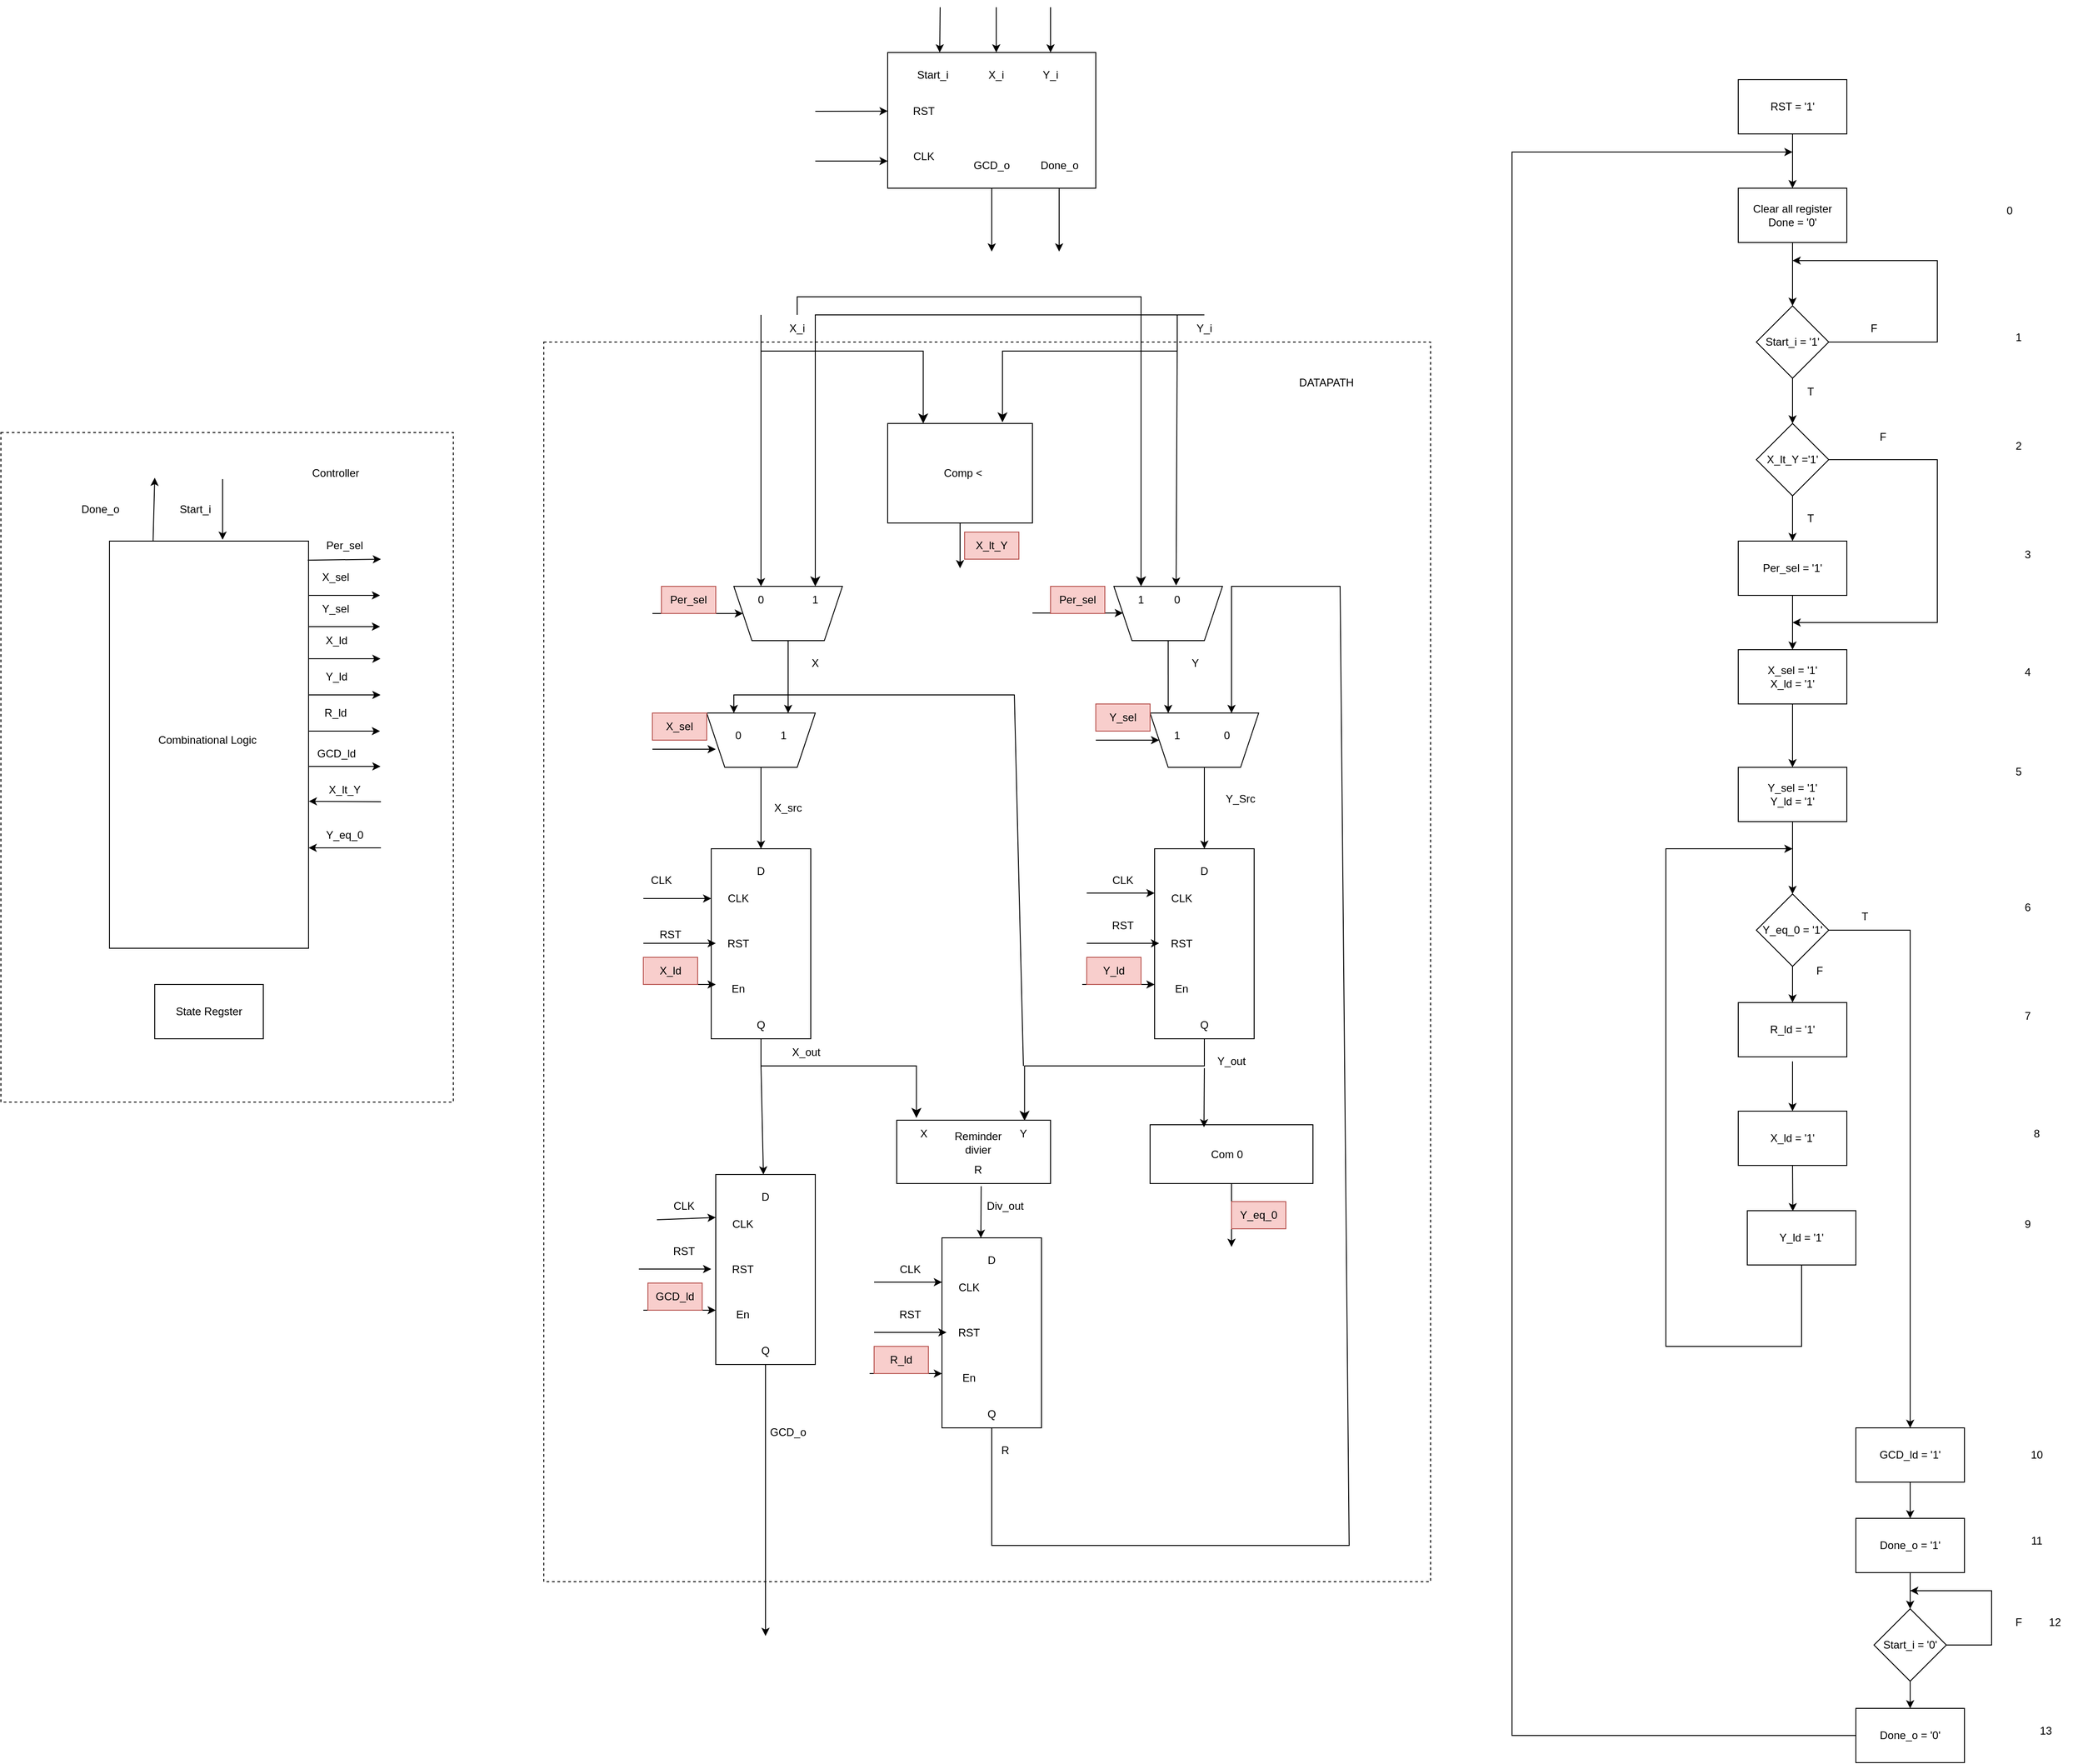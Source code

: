 <mxfile version="24.6.4" type="device">
  <diagram name="Page-1" id="9ptvOtILnGRsKAz1mw87">
    <mxGraphModel dx="2641" dy="911" grid="1" gridSize="10" guides="1" tooltips="1" connect="1" arrows="1" fold="1" page="1" pageScale="1" pageWidth="850" pageHeight="1100" math="0" shadow="0">
      <root>
        <mxCell id="0" />
        <mxCell id="1" parent="0" />
        <mxCell id="hZd-YJ0nv2Q1k8pyYEeG-302" value="" style="rounded=0;whiteSpace=wrap;html=1;dashed=1;" parent="1" vertex="1">
          <mxGeometry x="-670" y="590" width="500" height="740" as="geometry" />
        </mxCell>
        <mxCell id="hZd-YJ0nv2Q1k8pyYEeG-263" value="" style="rounded=0;whiteSpace=wrap;html=1;dashed=1;" parent="1" vertex="1">
          <mxGeometry x="-70" y="490" width="980" height="1370" as="geometry" />
        </mxCell>
        <mxCell id="hZd-YJ0nv2Q1k8pyYEeG-1" value="" style="rounded=0;whiteSpace=wrap;html=1;" parent="1" vertex="1">
          <mxGeometry x="310" y="170" width="230" height="150" as="geometry" />
        </mxCell>
        <mxCell id="hZd-YJ0nv2Q1k8pyYEeG-2" value="" style="endArrow=classic;html=1;rounded=0;entryX=0.25;entryY=0;entryDx=0;entryDy=0;" parent="1" target="hZd-YJ0nv2Q1k8pyYEeG-1" edge="1">
          <mxGeometry width="50" height="50" relative="1" as="geometry">
            <mxPoint x="368" y="120" as="sourcePoint" />
            <mxPoint x="390" y="90" as="targetPoint" />
          </mxGeometry>
        </mxCell>
        <mxCell id="hZd-YJ0nv2Q1k8pyYEeG-3" value="" style="endArrow=classic;html=1;rounded=0;entryX=0.25;entryY=0;entryDx=0;entryDy=0;" parent="1" edge="1">
          <mxGeometry width="50" height="50" relative="1" as="geometry">
            <mxPoint x="430" y="120" as="sourcePoint" />
            <mxPoint x="430" y="170" as="targetPoint" />
          </mxGeometry>
        </mxCell>
        <mxCell id="hZd-YJ0nv2Q1k8pyYEeG-4" value="" style="endArrow=classic;html=1;rounded=0;entryX=0.25;entryY=0;entryDx=0;entryDy=0;" parent="1" edge="1">
          <mxGeometry width="50" height="50" relative="1" as="geometry">
            <mxPoint x="490" y="120" as="sourcePoint" />
            <mxPoint x="490" y="170" as="targetPoint" />
          </mxGeometry>
        </mxCell>
        <mxCell id="hZd-YJ0nv2Q1k8pyYEeG-5" value="Start_i" style="text;html=1;align=center;verticalAlign=middle;whiteSpace=wrap;rounded=0;" parent="1" vertex="1">
          <mxGeometry x="330" y="180" width="60" height="30" as="geometry" />
        </mxCell>
        <mxCell id="hZd-YJ0nv2Q1k8pyYEeG-6" value="X_i" style="text;html=1;align=center;verticalAlign=middle;whiteSpace=wrap;rounded=0;" parent="1" vertex="1">
          <mxGeometry x="400" y="180" width="60" height="30" as="geometry" />
        </mxCell>
        <mxCell id="hZd-YJ0nv2Q1k8pyYEeG-7" value="Y_i" style="text;html=1;align=center;verticalAlign=middle;whiteSpace=wrap;rounded=0;" parent="1" vertex="1">
          <mxGeometry x="460" y="180" width="60" height="30" as="geometry" />
        </mxCell>
        <mxCell id="hZd-YJ0nv2Q1k8pyYEeG-8" value="" style="endArrow=classic;html=1;rounded=0;entryX=0;entryY=0.432;entryDx=0;entryDy=0;entryPerimeter=0;" parent="1" target="hZd-YJ0nv2Q1k8pyYEeG-1" edge="1">
          <mxGeometry width="50" height="50" relative="1" as="geometry">
            <mxPoint x="230" y="235" as="sourcePoint" />
            <mxPoint x="280" y="200" as="targetPoint" />
          </mxGeometry>
        </mxCell>
        <mxCell id="hZd-YJ0nv2Q1k8pyYEeG-9" value="RST" style="text;html=1;align=center;verticalAlign=middle;whiteSpace=wrap;rounded=0;" parent="1" vertex="1">
          <mxGeometry x="320" y="220" width="60" height="30" as="geometry" />
        </mxCell>
        <mxCell id="hZd-YJ0nv2Q1k8pyYEeG-10" value="" style="endArrow=classic;html=1;rounded=0;entryX=0;entryY=0.432;entryDx=0;entryDy=0;entryPerimeter=0;" parent="1" edge="1">
          <mxGeometry width="50" height="50" relative="1" as="geometry">
            <mxPoint x="230" y="290" as="sourcePoint" />
            <mxPoint x="310" y="290" as="targetPoint" />
          </mxGeometry>
        </mxCell>
        <mxCell id="hZd-YJ0nv2Q1k8pyYEeG-13" value="CLK" style="text;html=1;align=center;verticalAlign=middle;whiteSpace=wrap;rounded=0;" parent="1" vertex="1">
          <mxGeometry x="320" y="270" width="60" height="30" as="geometry" />
        </mxCell>
        <mxCell id="hZd-YJ0nv2Q1k8pyYEeG-15" value="" style="endArrow=classic;html=1;rounded=0;exitX=0.5;exitY=1;exitDx=0;exitDy=0;" parent="1" source="hZd-YJ0nv2Q1k8pyYEeG-1" edge="1">
          <mxGeometry width="50" height="50" relative="1" as="geometry">
            <mxPoint x="405" y="360" as="sourcePoint" />
            <mxPoint x="425" y="390" as="targetPoint" />
          </mxGeometry>
        </mxCell>
        <mxCell id="hZd-YJ0nv2Q1k8pyYEeG-16" value="GCD_o" style="text;html=1;align=center;verticalAlign=middle;whiteSpace=wrap;rounded=0;" parent="1" vertex="1">
          <mxGeometry x="395" y="280" width="60" height="30" as="geometry" />
        </mxCell>
        <mxCell id="hZd-YJ0nv2Q1k8pyYEeG-17" value="Done_o" style="text;html=1;align=center;verticalAlign=middle;whiteSpace=wrap;rounded=0;" parent="1" vertex="1">
          <mxGeometry x="470" y="280" width="60" height="30" as="geometry" />
        </mxCell>
        <mxCell id="hZd-YJ0nv2Q1k8pyYEeG-18" value="" style="endArrow=classic;html=1;rounded=0;exitX=0.5;exitY=1;exitDx=0;exitDy=0;" parent="1" edge="1">
          <mxGeometry width="50" height="50" relative="1" as="geometry">
            <mxPoint x="499.5" y="320" as="sourcePoint" />
            <mxPoint x="499.5" y="390" as="targetPoint" />
          </mxGeometry>
        </mxCell>
        <mxCell id="hZd-YJ0nv2Q1k8pyYEeG-20" value="DATAPATH" style="text;html=1;align=center;verticalAlign=middle;whiteSpace=wrap;rounded=0;" parent="1" vertex="1">
          <mxGeometry x="765" y="520" width="60" height="30" as="geometry" />
        </mxCell>
        <mxCell id="hZd-YJ0nv2Q1k8pyYEeG-21" value="" style="shape=trapezoid;perimeter=trapezoidPerimeter;whiteSpace=wrap;html=1;fixedSize=1;rotation=180;" parent="1" vertex="1">
          <mxGeometry x="140" y="760" width="120" height="60" as="geometry" />
        </mxCell>
        <mxCell id="hZd-YJ0nv2Q1k8pyYEeG-24" value="X_i" style="text;html=1;align=center;verticalAlign=middle;whiteSpace=wrap;rounded=0;" parent="1" vertex="1">
          <mxGeometry x="180" y="460" width="60" height="30" as="geometry" />
        </mxCell>
        <mxCell id="hZd-YJ0nv2Q1k8pyYEeG-25" value="Y_i" style="text;html=1;align=center;verticalAlign=middle;whiteSpace=wrap;rounded=0;" parent="1" vertex="1">
          <mxGeometry x="630" y="460" width="60" height="30" as="geometry" />
        </mxCell>
        <mxCell id="hZd-YJ0nv2Q1k8pyYEeG-35" value="" style="rounded=0;whiteSpace=wrap;html=1;" parent="1" vertex="1">
          <mxGeometry x="310" y="580" width="160" height="110" as="geometry" />
        </mxCell>
        <mxCell id="hZd-YJ0nv2Q1k8pyYEeG-37" value="" style="edgeStyle=elbowEdgeStyle;elbow=vertical;endArrow=classic;html=1;curved=0;rounded=0;endSize=8;startSize=8;entryX=0.308;entryY=0;entryDx=0;entryDy=0;entryPerimeter=0;" parent="1" edge="1">
          <mxGeometry width="50" height="50" relative="1" as="geometry">
            <mxPoint x="170" y="460" as="sourcePoint" />
            <mxPoint x="349.28" y="580" as="targetPoint" />
            <Array as="points">
              <mxPoint x="170" y="500" />
            </Array>
          </mxGeometry>
        </mxCell>
        <mxCell id="hZd-YJ0nv2Q1k8pyYEeG-38" value="" style="edgeStyle=elbowEdgeStyle;elbow=vertical;endArrow=classic;html=1;curved=0;rounded=0;endSize=8;startSize=8;entryX=0.668;entryY=-0.011;entryDx=0;entryDy=0;entryPerimeter=0;" parent="1" edge="1">
          <mxGeometry width="50" height="50" relative="1" as="geometry">
            <mxPoint x="630" y="460" as="sourcePoint" />
            <mxPoint x="436.88" y="578.79" as="targetPoint" />
            <Array as="points">
              <mxPoint x="530" y="500" />
            </Array>
          </mxGeometry>
        </mxCell>
        <mxCell id="hZd-YJ0nv2Q1k8pyYEeG-40" value="Comp &amp;lt;&amp;nbsp;" style="text;html=1;align=center;verticalAlign=middle;whiteSpace=wrap;rounded=0;" parent="1" vertex="1">
          <mxGeometry x="365" y="620" width="60" height="30" as="geometry" />
        </mxCell>
        <mxCell id="hZd-YJ0nv2Q1k8pyYEeG-44" value="" style="endArrow=classic;html=1;rounded=0;exitX=0.5;exitY=1;exitDx=0;exitDy=0;" parent="1" source="hZd-YJ0nv2Q1k8pyYEeG-35" edge="1">
          <mxGeometry width="50" height="50" relative="1" as="geometry">
            <mxPoint x="375" y="780" as="sourcePoint" />
            <mxPoint x="390" y="740" as="targetPoint" />
          </mxGeometry>
        </mxCell>
        <mxCell id="hZd-YJ0nv2Q1k8pyYEeG-45" value="X_lt_Y" style="text;html=1;align=center;verticalAlign=middle;whiteSpace=wrap;rounded=0;fillColor=#f8cecc;strokeColor=#b85450;" parent="1" vertex="1">
          <mxGeometry x="395" y="700" width="60" height="30" as="geometry" />
        </mxCell>
        <mxCell id="hZd-YJ0nv2Q1k8pyYEeG-46" value="" style="shape=trapezoid;perimeter=trapezoidPerimeter;whiteSpace=wrap;html=1;fixedSize=1;rotation=180;" parent="1" vertex="1">
          <mxGeometry x="560" y="760" width="120" height="60" as="geometry" />
        </mxCell>
        <mxCell id="hZd-YJ0nv2Q1k8pyYEeG-47" value="" style="endArrow=classic;html=1;rounded=0;entryX=0.75;entryY=1;entryDx=0;entryDy=0;" parent="1" target="hZd-YJ0nv2Q1k8pyYEeG-21" edge="1">
          <mxGeometry width="50" height="50" relative="1" as="geometry">
            <mxPoint x="170" y="500" as="sourcePoint" />
            <mxPoint x="160" y="530" as="targetPoint" />
          </mxGeometry>
        </mxCell>
        <mxCell id="hZd-YJ0nv2Q1k8pyYEeG-48" value="" style="endArrow=classic;html=1;rounded=0;entryX=0.427;entryY=1.014;entryDx=0;entryDy=0;entryPerimeter=0;" parent="1" target="hZd-YJ0nv2Q1k8pyYEeG-46" edge="1">
          <mxGeometry width="50" height="50" relative="1" as="geometry">
            <mxPoint x="630" y="490" as="sourcePoint" />
            <mxPoint x="640" y="760" as="targetPoint" />
          </mxGeometry>
        </mxCell>
        <mxCell id="hZd-YJ0nv2Q1k8pyYEeG-52" value="" style="endArrow=classic;html=1;rounded=0;" parent="1" target="hZd-YJ0nv2Q1k8pyYEeG-21" edge="1">
          <mxGeometry width="50" height="50" relative="1" as="geometry">
            <mxPoint x="50" y="790" as="sourcePoint" />
            <mxPoint x="80" y="760" as="targetPoint" />
          </mxGeometry>
        </mxCell>
        <mxCell id="hZd-YJ0nv2Q1k8pyYEeG-53" value="" style="endArrow=classic;html=1;rounded=0;" parent="1" edge="1">
          <mxGeometry width="50" height="50" relative="1" as="geometry">
            <mxPoint x="470" y="789.5" as="sourcePoint" />
            <mxPoint x="570" y="789.5" as="targetPoint" />
          </mxGeometry>
        </mxCell>
        <mxCell id="hZd-YJ0nv2Q1k8pyYEeG-56" value="" style="edgeStyle=elbowEdgeStyle;elbow=vertical;endArrow=classic;html=1;curved=0;rounded=0;endSize=8;startSize=8;exitX=0.5;exitY=0;exitDx=0;exitDy=0;" parent="1" source="hZd-YJ0nv2Q1k8pyYEeG-24" edge="1">
          <mxGeometry width="50" height="50" relative="1" as="geometry">
            <mxPoint x="350" y="380" as="sourcePoint" />
            <mxPoint x="590" y="760" as="targetPoint" />
            <Array as="points">
              <mxPoint x="450" y="440" />
            </Array>
          </mxGeometry>
        </mxCell>
        <mxCell id="hZd-YJ0nv2Q1k8pyYEeG-57" value="" style="edgeStyle=elbowEdgeStyle;elbow=vertical;endArrow=classic;html=1;curved=0;rounded=0;endSize=8;startSize=8;exitX=0.5;exitY=0;exitDx=0;exitDy=0;" parent="1" source="hZd-YJ0nv2Q1k8pyYEeG-25" edge="1">
          <mxGeometry width="50" height="50" relative="1" as="geometry">
            <mxPoint x="-150" y="460" as="sourcePoint" />
            <mxPoint x="230" y="760" as="targetPoint" />
            <Array as="points">
              <mxPoint x="420" y="460" />
              <mxPoint x="90" y="440" />
            </Array>
          </mxGeometry>
        </mxCell>
        <mxCell id="hZd-YJ0nv2Q1k8pyYEeG-62" value="Per_sel" style="text;html=1;align=center;verticalAlign=middle;whiteSpace=wrap;rounded=0;fillColor=#f8cecc;strokeColor=#b85450;" parent="1" vertex="1">
          <mxGeometry x="60" y="760" width="60" height="30" as="geometry" />
        </mxCell>
        <mxCell id="hZd-YJ0nv2Q1k8pyYEeG-64" value="Per_sel" style="text;html=1;align=center;verticalAlign=middle;whiteSpace=wrap;rounded=0;fillColor=#f8cecc;strokeColor=#b85450;" parent="1" vertex="1">
          <mxGeometry x="490" y="760" width="60" height="30" as="geometry" />
        </mxCell>
        <mxCell id="hZd-YJ0nv2Q1k8pyYEeG-65" value="0" style="text;html=1;align=center;verticalAlign=middle;whiteSpace=wrap;rounded=0;" parent="1" vertex="1">
          <mxGeometry x="140" y="760" width="60" height="30" as="geometry" />
        </mxCell>
        <mxCell id="hZd-YJ0nv2Q1k8pyYEeG-66" value="1" style="text;html=1;align=center;verticalAlign=middle;whiteSpace=wrap;rounded=0;" parent="1" vertex="1">
          <mxGeometry x="200" y="760" width="60" height="30" as="geometry" />
        </mxCell>
        <mxCell id="hZd-YJ0nv2Q1k8pyYEeG-67" value="0" style="text;html=1;align=center;verticalAlign=middle;whiteSpace=wrap;rounded=0;" parent="1" vertex="1">
          <mxGeometry x="600" y="760" width="60" height="30" as="geometry" />
        </mxCell>
        <mxCell id="hZd-YJ0nv2Q1k8pyYEeG-68" value="1" style="text;html=1;align=center;verticalAlign=middle;whiteSpace=wrap;rounded=0;" parent="1" vertex="1">
          <mxGeometry x="560" y="760" width="60" height="30" as="geometry" />
        </mxCell>
        <mxCell id="hZd-YJ0nv2Q1k8pyYEeG-69" value="" style="endArrow=classic;html=1;rounded=0;exitX=0.5;exitY=0;exitDx=0;exitDy=0;entryX=0.25;entryY=1;entryDx=0;entryDy=0;" parent="1" source="hZd-YJ0nv2Q1k8pyYEeG-21" target="hZd-YJ0nv2Q1k8pyYEeG-73" edge="1">
          <mxGeometry width="50" height="50" relative="1" as="geometry">
            <mxPoint x="160" y="880" as="sourcePoint" />
            <mxPoint x="200" y="870" as="targetPoint" />
          </mxGeometry>
        </mxCell>
        <mxCell id="hZd-YJ0nv2Q1k8pyYEeG-70" value="X" style="text;html=1;align=center;verticalAlign=middle;whiteSpace=wrap;rounded=0;" parent="1" vertex="1">
          <mxGeometry x="200" y="830" width="60" height="30" as="geometry" />
        </mxCell>
        <mxCell id="hZd-YJ0nv2Q1k8pyYEeG-71" value="" style="endArrow=classic;html=1;rounded=0;exitX=0.5;exitY=0;exitDx=0;exitDy=0;entryX=0.833;entryY=1;entryDx=0;entryDy=0;entryPerimeter=0;" parent="1" source="hZd-YJ0nv2Q1k8pyYEeG-46" target="hZd-YJ0nv2Q1k8pyYEeG-74" edge="1">
          <mxGeometry width="50" height="50" relative="1" as="geometry">
            <mxPoint x="630" y="900" as="sourcePoint" />
            <mxPoint x="620" y="870" as="targetPoint" />
          </mxGeometry>
        </mxCell>
        <mxCell id="hZd-YJ0nv2Q1k8pyYEeG-72" value="Y" style="text;html=1;align=center;verticalAlign=middle;whiteSpace=wrap;rounded=0;" parent="1" vertex="1">
          <mxGeometry x="620" y="830" width="60" height="30" as="geometry" />
        </mxCell>
        <mxCell id="hZd-YJ0nv2Q1k8pyYEeG-73" value="" style="shape=trapezoid;perimeter=trapezoidPerimeter;whiteSpace=wrap;html=1;fixedSize=1;rotation=180;" parent="1" vertex="1">
          <mxGeometry x="110" y="900" width="120" height="60" as="geometry" />
        </mxCell>
        <mxCell id="hZd-YJ0nv2Q1k8pyYEeG-74" value="" style="shape=trapezoid;perimeter=trapezoidPerimeter;whiteSpace=wrap;html=1;fixedSize=1;rotation=180;" parent="1" vertex="1">
          <mxGeometry x="600" y="900" width="120" height="60" as="geometry" />
        </mxCell>
        <mxCell id="hZd-YJ0nv2Q1k8pyYEeG-75" value="" style="endArrow=classic;html=1;rounded=0;exitX=0.5;exitY=0;exitDx=0;exitDy=0;" parent="1" source="hZd-YJ0nv2Q1k8pyYEeG-73" edge="1">
          <mxGeometry width="50" height="50" relative="1" as="geometry">
            <mxPoint x="140" y="1040" as="sourcePoint" />
            <mxPoint x="170" y="1050" as="targetPoint" />
          </mxGeometry>
        </mxCell>
        <mxCell id="hZd-YJ0nv2Q1k8pyYEeG-76" value="X_src" style="text;html=1;align=center;verticalAlign=middle;whiteSpace=wrap;rounded=0;" parent="1" vertex="1">
          <mxGeometry x="170" y="990" width="60" height="30" as="geometry" />
        </mxCell>
        <mxCell id="hZd-YJ0nv2Q1k8pyYEeG-77" value="" style="endArrow=classic;html=1;rounded=0;exitX=0.5;exitY=0;exitDx=0;exitDy=0;" parent="1" edge="1">
          <mxGeometry width="50" height="50" relative="1" as="geometry">
            <mxPoint x="660" y="960" as="sourcePoint" />
            <mxPoint x="660" y="1050" as="targetPoint" />
          </mxGeometry>
        </mxCell>
        <mxCell id="hZd-YJ0nv2Q1k8pyYEeG-79" value="Y_Src" style="text;html=1;align=center;verticalAlign=middle;whiteSpace=wrap;rounded=0;" parent="1" vertex="1">
          <mxGeometry x="670" y="980" width="60" height="30" as="geometry" />
        </mxCell>
        <mxCell id="hZd-YJ0nv2Q1k8pyYEeG-85" value="" style="group" parent="1" vertex="1" connectable="0">
          <mxGeometry x="115" y="1050" width="110" height="210" as="geometry" />
        </mxCell>
        <mxCell id="hZd-YJ0nv2Q1k8pyYEeG-80" value="D" style="text;html=1;align=center;verticalAlign=middle;whiteSpace=wrap;rounded=0;" parent="hZd-YJ0nv2Q1k8pyYEeG-85" vertex="1">
          <mxGeometry x="25" width="60" height="30" as="geometry" />
        </mxCell>
        <mxCell id="hZd-YJ0nv2Q1k8pyYEeG-97" value="" style="group" parent="hZd-YJ0nv2Q1k8pyYEeG-85" vertex="1" connectable="0">
          <mxGeometry width="110" height="210" as="geometry" />
        </mxCell>
        <mxCell id="hZd-YJ0nv2Q1k8pyYEeG-32" value="" style="rounded=0;whiteSpace=wrap;html=1;" parent="hZd-YJ0nv2Q1k8pyYEeG-97" vertex="1">
          <mxGeometry width="110" height="210" as="geometry" />
        </mxCell>
        <mxCell id="hZd-YJ0nv2Q1k8pyYEeG-81" value="Q" style="text;html=1;align=center;verticalAlign=middle;whiteSpace=wrap;rounded=0;" parent="hZd-YJ0nv2Q1k8pyYEeG-97" vertex="1">
          <mxGeometry x="25" y="180" width="60" height="30" as="geometry" />
        </mxCell>
        <mxCell id="hZd-YJ0nv2Q1k8pyYEeG-82" value="En" style="text;html=1;align=center;verticalAlign=middle;whiteSpace=wrap;rounded=0;" parent="hZd-YJ0nv2Q1k8pyYEeG-97" vertex="1">
          <mxGeometry y="140" width="60" height="30" as="geometry" />
        </mxCell>
        <mxCell id="hZd-YJ0nv2Q1k8pyYEeG-83" value="CLK" style="text;html=1;align=center;verticalAlign=middle;whiteSpace=wrap;rounded=0;" parent="hZd-YJ0nv2Q1k8pyYEeG-97" vertex="1">
          <mxGeometry y="40" width="60" height="30" as="geometry" />
        </mxCell>
        <mxCell id="hZd-YJ0nv2Q1k8pyYEeG-84" value="RST" style="text;html=1;align=center;verticalAlign=middle;whiteSpace=wrap;rounded=0;" parent="hZd-YJ0nv2Q1k8pyYEeG-97" vertex="1">
          <mxGeometry y="90" width="60" height="30" as="geometry" />
        </mxCell>
        <mxCell id="hZd-YJ0nv2Q1k8pyYEeG-130" value="D" style="text;html=1;align=center;verticalAlign=middle;whiteSpace=wrap;rounded=0;" parent="hZd-YJ0nv2Q1k8pyYEeG-97" vertex="1">
          <mxGeometry x="25" y="10" width="60" height="30" as="geometry" />
        </mxCell>
        <mxCell id="hZd-YJ0nv2Q1k8pyYEeG-86" value="" style="endArrow=classic;html=1;rounded=0;entryX=0;entryY=0.5;entryDx=0;entryDy=0;" parent="1" target="hZd-YJ0nv2Q1k8pyYEeG-83" edge="1">
          <mxGeometry width="50" height="50" relative="1" as="geometry">
            <mxPoint x="40" y="1105" as="sourcePoint" />
            <mxPoint x="90" y="1070" as="targetPoint" />
          </mxGeometry>
        </mxCell>
        <mxCell id="hZd-YJ0nv2Q1k8pyYEeG-87" value="" style="endArrow=classic;html=1;rounded=0;entryX=0;entryY=0.5;entryDx=0;entryDy=0;" parent="1" edge="1">
          <mxGeometry width="50" height="50" relative="1" as="geometry">
            <mxPoint x="40" y="1154.5" as="sourcePoint" />
            <mxPoint x="120" y="1154.5" as="targetPoint" />
          </mxGeometry>
        </mxCell>
        <mxCell id="hZd-YJ0nv2Q1k8pyYEeG-88" value="" style="endArrow=classic;html=1;rounded=0;entryX=0;entryY=0.5;entryDx=0;entryDy=0;" parent="1" edge="1">
          <mxGeometry width="50" height="50" relative="1" as="geometry">
            <mxPoint x="40" y="1200" as="sourcePoint" />
            <mxPoint x="120" y="1200" as="targetPoint" />
          </mxGeometry>
        </mxCell>
        <mxCell id="hZd-YJ0nv2Q1k8pyYEeG-140" value="" style="group" parent="1" vertex="1" connectable="0">
          <mxGeometry x="605" y="1050" width="110" height="210" as="geometry" />
        </mxCell>
        <mxCell id="hZd-YJ0nv2Q1k8pyYEeG-141" value="D" style="text;html=1;align=center;verticalAlign=middle;whiteSpace=wrap;rounded=0;" parent="hZd-YJ0nv2Q1k8pyYEeG-140" vertex="1">
          <mxGeometry x="25" width="60" height="30" as="geometry" />
        </mxCell>
        <mxCell id="hZd-YJ0nv2Q1k8pyYEeG-142" value="" style="group" parent="hZd-YJ0nv2Q1k8pyYEeG-140" vertex="1" connectable="0">
          <mxGeometry width="110" height="210" as="geometry" />
        </mxCell>
        <mxCell id="hZd-YJ0nv2Q1k8pyYEeG-143" value="" style="rounded=0;whiteSpace=wrap;html=1;" parent="hZd-YJ0nv2Q1k8pyYEeG-142" vertex="1">
          <mxGeometry width="110" height="210" as="geometry" />
        </mxCell>
        <mxCell id="hZd-YJ0nv2Q1k8pyYEeG-144" value="Q" style="text;html=1;align=center;verticalAlign=middle;whiteSpace=wrap;rounded=0;" parent="hZd-YJ0nv2Q1k8pyYEeG-142" vertex="1">
          <mxGeometry x="25" y="180" width="60" height="30" as="geometry" />
        </mxCell>
        <mxCell id="hZd-YJ0nv2Q1k8pyYEeG-145" value="En" style="text;html=1;align=center;verticalAlign=middle;whiteSpace=wrap;rounded=0;" parent="hZd-YJ0nv2Q1k8pyYEeG-142" vertex="1">
          <mxGeometry y="140" width="60" height="30" as="geometry" />
        </mxCell>
        <mxCell id="hZd-YJ0nv2Q1k8pyYEeG-146" value="CLK" style="text;html=1;align=center;verticalAlign=middle;whiteSpace=wrap;rounded=0;" parent="hZd-YJ0nv2Q1k8pyYEeG-142" vertex="1">
          <mxGeometry y="40" width="60" height="30" as="geometry" />
        </mxCell>
        <mxCell id="hZd-YJ0nv2Q1k8pyYEeG-147" value="RST" style="text;html=1;align=center;verticalAlign=middle;whiteSpace=wrap;rounded=0;" parent="hZd-YJ0nv2Q1k8pyYEeG-142" vertex="1">
          <mxGeometry y="90" width="60" height="30" as="geometry" />
        </mxCell>
        <mxCell id="hZd-YJ0nv2Q1k8pyYEeG-148" value="D" style="text;html=1;align=center;verticalAlign=middle;whiteSpace=wrap;rounded=0;" parent="hZd-YJ0nv2Q1k8pyYEeG-142" vertex="1">
          <mxGeometry x="25" y="10" width="60" height="30" as="geometry" />
        </mxCell>
        <mxCell id="hZd-YJ0nv2Q1k8pyYEeG-149" value="" style="endArrow=classic;html=1;rounded=0;entryX=0;entryY=0.5;entryDx=0;entryDy=0;" parent="1" edge="1">
          <mxGeometry width="50" height="50" relative="1" as="geometry">
            <mxPoint x="530" y="1099" as="sourcePoint" />
            <mxPoint x="605" y="1099" as="targetPoint" />
          </mxGeometry>
        </mxCell>
        <mxCell id="hZd-YJ0nv2Q1k8pyYEeG-150" value="" style="endArrow=classic;html=1;rounded=0;entryX=0;entryY=0.5;entryDx=0;entryDy=0;" parent="1" edge="1">
          <mxGeometry width="50" height="50" relative="1" as="geometry">
            <mxPoint x="530" y="1154.5" as="sourcePoint" />
            <mxPoint x="610" y="1154.5" as="targetPoint" />
          </mxGeometry>
        </mxCell>
        <mxCell id="hZd-YJ0nv2Q1k8pyYEeG-151" value="" style="endArrow=classic;html=1;rounded=0;entryX=0;entryY=0.5;entryDx=0;entryDy=0;" parent="1" edge="1">
          <mxGeometry width="50" height="50" relative="1" as="geometry">
            <mxPoint x="525" y="1200" as="sourcePoint" />
            <mxPoint x="605" y="1200" as="targetPoint" />
          </mxGeometry>
        </mxCell>
        <mxCell id="hZd-YJ0nv2Q1k8pyYEeG-152" value="CLK" style="text;html=1;align=center;verticalAlign=middle;whiteSpace=wrap;rounded=0;" parent="1" vertex="1">
          <mxGeometry x="30" y="1070" width="60" height="30" as="geometry" />
        </mxCell>
        <mxCell id="hZd-YJ0nv2Q1k8pyYEeG-154" value="RST" style="text;html=1;align=center;verticalAlign=middle;whiteSpace=wrap;rounded=0;" parent="1" vertex="1">
          <mxGeometry x="40" y="1130" width="60" height="30" as="geometry" />
        </mxCell>
        <mxCell id="hZd-YJ0nv2Q1k8pyYEeG-155" value="X_ld" style="text;html=1;align=center;verticalAlign=middle;whiteSpace=wrap;rounded=0;fillColor=#f8cecc;strokeColor=#b85450;" parent="1" vertex="1">
          <mxGeometry x="40" y="1170" width="60" height="30" as="geometry" />
        </mxCell>
        <mxCell id="hZd-YJ0nv2Q1k8pyYEeG-156" value="CLK" style="text;html=1;align=center;verticalAlign=middle;whiteSpace=wrap;rounded=0;" parent="1" vertex="1">
          <mxGeometry x="540" y="1070" width="60" height="30" as="geometry" />
        </mxCell>
        <mxCell id="hZd-YJ0nv2Q1k8pyYEeG-157" value="RST" style="text;html=1;align=center;verticalAlign=middle;whiteSpace=wrap;rounded=0;" parent="1" vertex="1">
          <mxGeometry x="540" y="1120" width="60" height="30" as="geometry" />
        </mxCell>
        <mxCell id="hZd-YJ0nv2Q1k8pyYEeG-158" value="Y_ld" style="text;html=1;align=center;verticalAlign=middle;whiteSpace=wrap;rounded=0;fillColor=#f8cecc;strokeColor=#b85450;" parent="1" vertex="1">
          <mxGeometry x="530" y="1170" width="60" height="30" as="geometry" />
        </mxCell>
        <mxCell id="hZd-YJ0nv2Q1k8pyYEeG-184" value="" style="group" parent="1" vertex="1" connectable="0">
          <mxGeometry x="370" y="1480" width="110" height="210" as="geometry" />
        </mxCell>
        <mxCell id="hZd-YJ0nv2Q1k8pyYEeG-185" value="D" style="text;html=1;align=center;verticalAlign=middle;whiteSpace=wrap;rounded=0;" parent="hZd-YJ0nv2Q1k8pyYEeG-184" vertex="1">
          <mxGeometry x="25" width="60" height="30" as="geometry" />
        </mxCell>
        <mxCell id="hZd-YJ0nv2Q1k8pyYEeG-186" value="" style="group" parent="hZd-YJ0nv2Q1k8pyYEeG-184" vertex="1" connectable="0">
          <mxGeometry width="110" height="210" as="geometry" />
        </mxCell>
        <mxCell id="hZd-YJ0nv2Q1k8pyYEeG-187" value="" style="rounded=0;whiteSpace=wrap;html=1;" parent="hZd-YJ0nv2Q1k8pyYEeG-186" vertex="1">
          <mxGeometry width="110" height="210" as="geometry" />
        </mxCell>
        <mxCell id="hZd-YJ0nv2Q1k8pyYEeG-188" value="Q" style="text;html=1;align=center;verticalAlign=middle;whiteSpace=wrap;rounded=0;" parent="hZd-YJ0nv2Q1k8pyYEeG-186" vertex="1">
          <mxGeometry x="25" y="180" width="60" height="30" as="geometry" />
        </mxCell>
        <mxCell id="hZd-YJ0nv2Q1k8pyYEeG-189" value="En" style="text;html=1;align=center;verticalAlign=middle;whiteSpace=wrap;rounded=0;" parent="hZd-YJ0nv2Q1k8pyYEeG-186" vertex="1">
          <mxGeometry y="140" width="60" height="30" as="geometry" />
        </mxCell>
        <mxCell id="hZd-YJ0nv2Q1k8pyYEeG-190" value="CLK" style="text;html=1;align=center;verticalAlign=middle;whiteSpace=wrap;rounded=0;" parent="hZd-YJ0nv2Q1k8pyYEeG-186" vertex="1">
          <mxGeometry y="40" width="60" height="30" as="geometry" />
        </mxCell>
        <mxCell id="hZd-YJ0nv2Q1k8pyYEeG-191" value="RST" style="text;html=1;align=center;verticalAlign=middle;whiteSpace=wrap;rounded=0;" parent="hZd-YJ0nv2Q1k8pyYEeG-186" vertex="1">
          <mxGeometry y="90" width="60" height="30" as="geometry" />
        </mxCell>
        <mxCell id="hZd-YJ0nv2Q1k8pyYEeG-192" value="D" style="text;html=1;align=center;verticalAlign=middle;whiteSpace=wrap;rounded=0;" parent="hZd-YJ0nv2Q1k8pyYEeG-186" vertex="1">
          <mxGeometry x="25" y="10" width="60" height="30" as="geometry" />
        </mxCell>
        <mxCell id="hZd-YJ0nv2Q1k8pyYEeG-193" value="" style="endArrow=classic;html=1;rounded=0;entryX=0;entryY=0.5;entryDx=0;entryDy=0;" parent="1" edge="1">
          <mxGeometry width="50" height="50" relative="1" as="geometry">
            <mxPoint x="295" y="1529" as="sourcePoint" />
            <mxPoint x="370" y="1529" as="targetPoint" />
          </mxGeometry>
        </mxCell>
        <mxCell id="hZd-YJ0nv2Q1k8pyYEeG-194" value="" style="endArrow=classic;html=1;rounded=0;entryX=0;entryY=0.5;entryDx=0;entryDy=0;" parent="1" edge="1">
          <mxGeometry width="50" height="50" relative="1" as="geometry">
            <mxPoint x="295" y="1584.5" as="sourcePoint" />
            <mxPoint x="375" y="1584.5" as="targetPoint" />
          </mxGeometry>
        </mxCell>
        <mxCell id="hZd-YJ0nv2Q1k8pyYEeG-195" value="" style="endArrow=classic;html=1;rounded=0;entryX=0;entryY=0.5;entryDx=0;entryDy=0;" parent="1" edge="1">
          <mxGeometry width="50" height="50" relative="1" as="geometry">
            <mxPoint x="290" y="1630" as="sourcePoint" />
            <mxPoint x="370" y="1630" as="targetPoint" />
          </mxGeometry>
        </mxCell>
        <mxCell id="hZd-YJ0nv2Q1k8pyYEeG-196" value="CLK" style="text;html=1;align=center;verticalAlign=middle;whiteSpace=wrap;rounded=0;" parent="1" vertex="1">
          <mxGeometry x="305" y="1500" width="60" height="30" as="geometry" />
        </mxCell>
        <mxCell id="hZd-YJ0nv2Q1k8pyYEeG-197" value="RST" style="text;html=1;align=center;verticalAlign=middle;whiteSpace=wrap;rounded=0;" parent="1" vertex="1">
          <mxGeometry x="305" y="1550" width="60" height="30" as="geometry" />
        </mxCell>
        <mxCell id="hZd-YJ0nv2Q1k8pyYEeG-198" value="R_ld" style="text;html=1;align=center;verticalAlign=middle;whiteSpace=wrap;rounded=0;fillColor=#f8cecc;strokeColor=#b85450;" parent="1" vertex="1">
          <mxGeometry x="295" y="1600" width="60" height="30" as="geometry" />
        </mxCell>
        <mxCell id="hZd-YJ0nv2Q1k8pyYEeG-201" value="" style="edgeStyle=elbowEdgeStyle;elbow=vertical;endArrow=classic;html=1;curved=0;rounded=0;endSize=8;startSize=8;exitX=0.5;exitY=1;exitDx=0;exitDy=0;entryX=0.128;entryY=-0.036;entryDx=0;entryDy=0;entryPerimeter=0;" parent="1" source="hZd-YJ0nv2Q1k8pyYEeG-81" target="hZd-YJ0nv2Q1k8pyYEeG-205" edge="1">
          <mxGeometry width="50" height="50" relative="1" as="geometry">
            <mxPoint x="170" y="1340" as="sourcePoint" />
            <mxPoint x="340" y="1340" as="targetPoint" />
            <Array as="points">
              <mxPoint x="260" y="1290" />
            </Array>
          </mxGeometry>
        </mxCell>
        <mxCell id="hZd-YJ0nv2Q1k8pyYEeG-202" value="" style="edgeStyle=elbowEdgeStyle;elbow=vertical;endArrow=classic;html=1;curved=0;rounded=0;endSize=8;startSize=8;exitX=0.5;exitY=1;exitDx=0;exitDy=0;entryX=0.831;entryY=0.009;entryDx=0;entryDy=0;entryPerimeter=0;" parent="1" source="hZd-YJ0nv2Q1k8pyYEeG-144" target="hZd-YJ0nv2Q1k8pyYEeG-205" edge="1">
          <mxGeometry width="50" height="50" relative="1" as="geometry">
            <mxPoint x="690" y="1260" as="sourcePoint" />
            <mxPoint x="460" y="1340" as="targetPoint" />
            <Array as="points">
              <mxPoint x="560" y="1290" />
            </Array>
          </mxGeometry>
        </mxCell>
        <mxCell id="hZd-YJ0nv2Q1k8pyYEeG-205" value="" style="rounded=0;whiteSpace=wrap;html=1;" parent="1" vertex="1">
          <mxGeometry x="320" y="1350" width="170" height="70" as="geometry" />
        </mxCell>
        <mxCell id="hZd-YJ0nv2Q1k8pyYEeG-206" value="Reminder divier" style="text;html=1;align=center;verticalAlign=middle;whiteSpace=wrap;rounded=0;" parent="1" vertex="1">
          <mxGeometry x="380" y="1360" width="60" height="30" as="geometry" />
        </mxCell>
        <mxCell id="hZd-YJ0nv2Q1k8pyYEeG-207" value="" style="endArrow=classic;html=1;rounded=0;exitX=0.549;exitY=1.043;exitDx=0;exitDy=0;exitPerimeter=0;" parent="1" source="hZd-YJ0nv2Q1k8pyYEeG-205" edge="1">
          <mxGeometry width="50" height="50" relative="1" as="geometry">
            <mxPoint x="360" y="1500" as="sourcePoint" />
            <mxPoint x="413" y="1480" as="targetPoint" />
          </mxGeometry>
        </mxCell>
        <mxCell id="hZd-YJ0nv2Q1k8pyYEeG-208" value="Div_out" style="text;html=1;align=center;verticalAlign=middle;whiteSpace=wrap;rounded=0;" parent="1" vertex="1">
          <mxGeometry x="410" y="1430" width="60" height="30" as="geometry" />
        </mxCell>
        <mxCell id="hZd-YJ0nv2Q1k8pyYEeG-209" value="X_out" style="text;html=1;align=center;verticalAlign=middle;whiteSpace=wrap;rounded=0;" parent="1" vertex="1">
          <mxGeometry x="190" y="1260" width="60" height="30" as="geometry" />
        </mxCell>
        <mxCell id="hZd-YJ0nv2Q1k8pyYEeG-211" value="Y_out" style="text;html=1;align=center;verticalAlign=middle;whiteSpace=wrap;rounded=0;" parent="1" vertex="1">
          <mxGeometry x="660" y="1270" width="60" height="30" as="geometry" />
        </mxCell>
        <mxCell id="hZd-YJ0nv2Q1k8pyYEeG-223" value="" style="endArrow=classic;html=1;rounded=0;exitX=0.5;exitY=1;exitDx=0;exitDy=0;entryX=0.25;entryY=1;entryDx=0;entryDy=0;" parent="1" source="hZd-YJ0nv2Q1k8pyYEeG-188" target="hZd-YJ0nv2Q1k8pyYEeG-74" edge="1">
          <mxGeometry width="50" height="50" relative="1" as="geometry">
            <mxPoint x="400" y="1680" as="sourcePoint" />
            <mxPoint x="820" y="1360" as="targetPoint" />
            <Array as="points">
              <mxPoint x="425" y="1820" />
              <mxPoint x="820" y="1820" />
              <mxPoint x="810" y="760" />
              <mxPoint x="690" y="760" />
            </Array>
          </mxGeometry>
        </mxCell>
        <mxCell id="hZd-YJ0nv2Q1k8pyYEeG-225" value="R" style="text;html=1;align=center;verticalAlign=middle;whiteSpace=wrap;rounded=0;" parent="1" vertex="1">
          <mxGeometry x="410" y="1700" width="60" height="30" as="geometry" />
        </mxCell>
        <mxCell id="hZd-YJ0nv2Q1k8pyYEeG-228" value="" style="endArrow=classic;html=1;rounded=0;entryX=1;entryY=0.5;entryDx=0;entryDy=0;" parent="1" target="hZd-YJ0nv2Q1k8pyYEeG-74" edge="1">
          <mxGeometry width="50" height="50" relative="1" as="geometry">
            <mxPoint x="540" y="930" as="sourcePoint" />
            <mxPoint x="560" y="910" as="targetPoint" />
          </mxGeometry>
        </mxCell>
        <mxCell id="hZd-YJ0nv2Q1k8pyYEeG-229" value="Y_sel" style="text;html=1;align=center;verticalAlign=middle;whiteSpace=wrap;rounded=0;fillColor=#f8cecc;strokeColor=#b85450;" parent="1" vertex="1">
          <mxGeometry x="540" y="890" width="60" height="30" as="geometry" />
        </mxCell>
        <mxCell id="hZd-YJ0nv2Q1k8pyYEeG-230" value="" style="endArrow=classic;html=1;rounded=0;entryX=1;entryY=0.5;entryDx=0;entryDy=0;" parent="1" edge="1">
          <mxGeometry width="50" height="50" relative="1" as="geometry">
            <mxPoint x="50" y="940" as="sourcePoint" />
            <mxPoint x="120" y="940" as="targetPoint" />
          </mxGeometry>
        </mxCell>
        <mxCell id="hZd-YJ0nv2Q1k8pyYEeG-231" value="X_sel" style="text;html=1;align=center;verticalAlign=middle;whiteSpace=wrap;rounded=0;fillColor=#f8cecc;strokeColor=#b85450;" parent="1" vertex="1">
          <mxGeometry x="50" y="900" width="60" height="30" as="geometry" />
        </mxCell>
        <mxCell id="hZd-YJ0nv2Q1k8pyYEeG-232" value="1" style="text;html=1;align=center;verticalAlign=middle;whiteSpace=wrap;rounded=0;" parent="1" vertex="1">
          <mxGeometry x="600" y="910" width="60" height="30" as="geometry" />
        </mxCell>
        <mxCell id="hZd-YJ0nv2Q1k8pyYEeG-233" value="0" style="text;html=1;align=center;verticalAlign=middle;whiteSpace=wrap;rounded=0;" parent="1" vertex="1">
          <mxGeometry x="655" y="910" width="60" height="30" as="geometry" />
        </mxCell>
        <mxCell id="hZd-YJ0nv2Q1k8pyYEeG-234" value="" style="endArrow=classic;html=1;rounded=0;entryX=0.75;entryY=1;entryDx=0;entryDy=0;" parent="1" target="hZd-YJ0nv2Q1k8pyYEeG-73" edge="1">
          <mxGeometry width="50" height="50" relative="1" as="geometry">
            <mxPoint x="460" y="1290" as="sourcePoint" />
            <mxPoint x="460" y="850" as="targetPoint" />
            <Array as="points">
              <mxPoint x="450" y="880" />
              <mxPoint x="300" y="880" />
              <mxPoint x="140" y="880" />
            </Array>
          </mxGeometry>
        </mxCell>
        <mxCell id="hZd-YJ0nv2Q1k8pyYEeG-235" value="1" style="text;html=1;align=center;verticalAlign=middle;whiteSpace=wrap;rounded=0;" parent="1" vertex="1">
          <mxGeometry x="165" y="910" width="60" height="30" as="geometry" />
        </mxCell>
        <mxCell id="hZd-YJ0nv2Q1k8pyYEeG-236" value="0" style="text;html=1;align=center;verticalAlign=middle;whiteSpace=wrap;rounded=0;" parent="1" vertex="1">
          <mxGeometry x="115" y="910" width="60" height="30" as="geometry" />
        </mxCell>
        <mxCell id="hZd-YJ0nv2Q1k8pyYEeG-239" value="" style="rounded=0;whiteSpace=wrap;html=1;" parent="1" vertex="1">
          <mxGeometry x="600" y="1355" width="180" height="65" as="geometry" />
        </mxCell>
        <mxCell id="hZd-YJ0nv2Q1k8pyYEeG-240" value="" style="endArrow=classic;html=1;rounded=0;exitX=0;exitY=0.75;exitDx=0;exitDy=0;entryX=0.331;entryY=0.043;entryDx=0;entryDy=0;entryPerimeter=0;" parent="1" source="hZd-YJ0nv2Q1k8pyYEeG-211" target="hZd-YJ0nv2Q1k8pyYEeG-239" edge="1">
          <mxGeometry width="50" height="50" relative="1" as="geometry">
            <mxPoint x="660" y="1360" as="sourcePoint" />
            <mxPoint x="710" y="1310" as="targetPoint" />
          </mxGeometry>
        </mxCell>
        <mxCell id="hZd-YJ0nv2Q1k8pyYEeG-241" value="Com 0" style="text;html=1;align=center;verticalAlign=middle;whiteSpace=wrap;rounded=0;" parent="1" vertex="1">
          <mxGeometry x="655" y="1372.5" width="60" height="30" as="geometry" />
        </mxCell>
        <mxCell id="hZd-YJ0nv2Q1k8pyYEeG-243" value="" style="endArrow=classic;html=1;rounded=0;" parent="1" source="hZd-YJ0nv2Q1k8pyYEeG-239" edge="1">
          <mxGeometry width="50" height="50" relative="1" as="geometry">
            <mxPoint x="620" y="1520" as="sourcePoint" />
            <mxPoint x="690" y="1490" as="targetPoint" />
          </mxGeometry>
        </mxCell>
        <mxCell id="hZd-YJ0nv2Q1k8pyYEeG-244" value="Y_eq_0" style="text;html=1;align=center;verticalAlign=middle;whiteSpace=wrap;rounded=0;fillColor=#f8cecc;strokeColor=#b85450;" parent="1" vertex="1">
          <mxGeometry x="690" y="1440" width="60" height="30" as="geometry" />
        </mxCell>
        <mxCell id="hZd-YJ0nv2Q1k8pyYEeG-245" value="" style="group" parent="1" vertex="1" connectable="0">
          <mxGeometry x="120" y="1410" width="110" height="210" as="geometry" />
        </mxCell>
        <mxCell id="hZd-YJ0nv2Q1k8pyYEeG-246" value="D" style="text;html=1;align=center;verticalAlign=middle;whiteSpace=wrap;rounded=0;" parent="hZd-YJ0nv2Q1k8pyYEeG-245" vertex="1">
          <mxGeometry x="25" width="60" height="30" as="geometry" />
        </mxCell>
        <mxCell id="hZd-YJ0nv2Q1k8pyYEeG-247" value="" style="group" parent="hZd-YJ0nv2Q1k8pyYEeG-245" vertex="1" connectable="0">
          <mxGeometry width="110" height="210" as="geometry" />
        </mxCell>
        <mxCell id="hZd-YJ0nv2Q1k8pyYEeG-248" value="" style="rounded=0;whiteSpace=wrap;html=1;" parent="hZd-YJ0nv2Q1k8pyYEeG-247" vertex="1">
          <mxGeometry width="110" height="210" as="geometry" />
        </mxCell>
        <mxCell id="hZd-YJ0nv2Q1k8pyYEeG-249" value="Q" style="text;html=1;align=center;verticalAlign=middle;whiteSpace=wrap;rounded=0;" parent="hZd-YJ0nv2Q1k8pyYEeG-247" vertex="1">
          <mxGeometry x="25" y="180" width="60" height="30" as="geometry" />
        </mxCell>
        <mxCell id="hZd-YJ0nv2Q1k8pyYEeG-250" value="En" style="text;html=1;align=center;verticalAlign=middle;whiteSpace=wrap;rounded=0;" parent="hZd-YJ0nv2Q1k8pyYEeG-247" vertex="1">
          <mxGeometry y="140" width="60" height="30" as="geometry" />
        </mxCell>
        <mxCell id="hZd-YJ0nv2Q1k8pyYEeG-251" value="CLK" style="text;html=1;align=center;verticalAlign=middle;whiteSpace=wrap;rounded=0;" parent="hZd-YJ0nv2Q1k8pyYEeG-247" vertex="1">
          <mxGeometry y="40" width="60" height="30" as="geometry" />
        </mxCell>
        <mxCell id="hZd-YJ0nv2Q1k8pyYEeG-252" value="RST" style="text;html=1;align=center;verticalAlign=middle;whiteSpace=wrap;rounded=0;" parent="hZd-YJ0nv2Q1k8pyYEeG-247" vertex="1">
          <mxGeometry y="90" width="60" height="30" as="geometry" />
        </mxCell>
        <mxCell id="hZd-YJ0nv2Q1k8pyYEeG-253" value="D" style="text;html=1;align=center;verticalAlign=middle;whiteSpace=wrap;rounded=0;" parent="hZd-YJ0nv2Q1k8pyYEeG-247" vertex="1">
          <mxGeometry x="25" y="10" width="60" height="30" as="geometry" />
        </mxCell>
        <mxCell id="hZd-YJ0nv2Q1k8pyYEeG-254" value="" style="endArrow=classic;html=1;rounded=0;entryX=0;entryY=0.25;entryDx=0;entryDy=0;exitX=0;exitY=1;exitDx=0;exitDy=0;" parent="1" source="hZd-YJ0nv2Q1k8pyYEeG-257" target="hZd-YJ0nv2Q1k8pyYEeG-251" edge="1">
          <mxGeometry width="50" height="50" relative="1" as="geometry">
            <mxPoint x="35" y="1459" as="sourcePoint" />
            <mxPoint x="110" y="1459" as="targetPoint" />
          </mxGeometry>
        </mxCell>
        <mxCell id="hZd-YJ0nv2Q1k8pyYEeG-255" value="" style="endArrow=classic;html=1;rounded=0;entryX=0;entryY=0.5;entryDx=0;entryDy=0;" parent="1" edge="1">
          <mxGeometry width="50" height="50" relative="1" as="geometry">
            <mxPoint x="35" y="1514.5" as="sourcePoint" />
            <mxPoint x="115" y="1514.5" as="targetPoint" />
          </mxGeometry>
        </mxCell>
        <mxCell id="hZd-YJ0nv2Q1k8pyYEeG-256" value="" style="endArrow=classic;html=1;rounded=0;entryX=0;entryY=0.5;entryDx=0;entryDy=0;" parent="1" edge="1">
          <mxGeometry width="50" height="50" relative="1" as="geometry">
            <mxPoint x="40" y="1560" as="sourcePoint" />
            <mxPoint x="120" y="1560" as="targetPoint" />
          </mxGeometry>
        </mxCell>
        <mxCell id="hZd-YJ0nv2Q1k8pyYEeG-257" value="CLK" style="text;html=1;align=center;verticalAlign=middle;whiteSpace=wrap;rounded=0;" parent="1" vertex="1">
          <mxGeometry x="55" y="1430" width="60" height="30" as="geometry" />
        </mxCell>
        <mxCell id="hZd-YJ0nv2Q1k8pyYEeG-258" value="RST" style="text;html=1;align=center;verticalAlign=middle;whiteSpace=wrap;rounded=0;" parent="1" vertex="1">
          <mxGeometry x="55" y="1480" width="60" height="30" as="geometry" />
        </mxCell>
        <mxCell id="hZd-YJ0nv2Q1k8pyYEeG-259" value="GCD_ld" style="text;html=1;align=center;verticalAlign=middle;whiteSpace=wrap;rounded=0;fillColor=#f8cecc;strokeColor=#b85450;" parent="1" vertex="1">
          <mxGeometry x="45" y="1530" width="60" height="30" as="geometry" />
        </mxCell>
        <mxCell id="hZd-YJ0nv2Q1k8pyYEeG-260" value="" style="endArrow=classic;html=1;rounded=0;" parent="1" target="hZd-YJ0nv2Q1k8pyYEeG-248" edge="1">
          <mxGeometry width="50" height="50" relative="1" as="geometry">
            <mxPoint x="170" y="1290" as="sourcePoint" />
            <mxPoint x="210" y="1330" as="targetPoint" />
          </mxGeometry>
        </mxCell>
        <mxCell id="hZd-YJ0nv2Q1k8pyYEeG-261" value="" style="endArrow=classic;html=1;rounded=0;exitX=0.5;exitY=1;exitDx=0;exitDy=0;" parent="1" source="hZd-YJ0nv2Q1k8pyYEeG-249" edge="1">
          <mxGeometry width="50" height="50" relative="1" as="geometry">
            <mxPoint x="130" y="1720" as="sourcePoint" />
            <mxPoint x="175" y="1920" as="targetPoint" />
          </mxGeometry>
        </mxCell>
        <mxCell id="hZd-YJ0nv2Q1k8pyYEeG-262" value="GCD_o" style="text;html=1;align=center;verticalAlign=middle;whiteSpace=wrap;rounded=0;" parent="1" vertex="1">
          <mxGeometry x="170" y="1680" width="60" height="30" as="geometry" />
        </mxCell>
        <mxCell id="hZd-YJ0nv2Q1k8pyYEeG-265" value="Controller" style="text;html=1;align=center;verticalAlign=middle;whiteSpace=wrap;rounded=0;" parent="1" vertex="1">
          <mxGeometry x="-330" y="620" width="60" height="30" as="geometry" />
        </mxCell>
        <mxCell id="hZd-YJ0nv2Q1k8pyYEeG-266" value="" style="rounded=0;whiteSpace=wrap;html=1;" parent="1" vertex="1">
          <mxGeometry x="-550" y="710" width="220" height="450" as="geometry" />
        </mxCell>
        <mxCell id="hZd-YJ0nv2Q1k8pyYEeG-267" value="Combinational Logic&lt;span style=&quot;background-color: initial;&quot;&gt;&amp;nbsp;&lt;/span&gt;" style="text;html=1;align=center;verticalAlign=middle;whiteSpace=wrap;rounded=0;" parent="1" vertex="1">
          <mxGeometry x="-500" y="850" width="120" height="160" as="geometry" />
        </mxCell>
        <mxCell id="hZd-YJ0nv2Q1k8pyYEeG-269" value="Done_o" style="text;html=1;align=center;verticalAlign=middle;whiteSpace=wrap;rounded=0;" parent="1" vertex="1">
          <mxGeometry x="-590" y="660" width="60" height="30" as="geometry" />
        </mxCell>
        <mxCell id="hZd-YJ0nv2Q1k8pyYEeG-271" value="Start_i" style="text;html=1;align=center;verticalAlign=middle;whiteSpace=wrap;rounded=0;" parent="1" vertex="1">
          <mxGeometry x="-485" y="660" width="60" height="30" as="geometry" />
        </mxCell>
        <mxCell id="hZd-YJ0nv2Q1k8pyYEeG-272" value="" style="endArrow=classic;html=1;rounded=0;entryX=0.157;entryY=-0.009;entryDx=0;entryDy=0;entryPerimeter=0;" parent="1" edge="1">
          <mxGeometry width="50" height="50" relative="1" as="geometry">
            <mxPoint x="-425" y="641.5" as="sourcePoint" />
            <mxPoint x="-425" y="708.5" as="targetPoint" />
          </mxGeometry>
        </mxCell>
        <mxCell id="hZd-YJ0nv2Q1k8pyYEeG-274" value="" style="endArrow=classic;html=1;rounded=0;exitX=0.996;exitY=0.047;exitDx=0;exitDy=0;exitPerimeter=0;" parent="1" source="hZd-YJ0nv2Q1k8pyYEeG-266" edge="1">
          <mxGeometry width="50" height="50" relative="1" as="geometry">
            <mxPoint x="-300" y="770" as="sourcePoint" />
            <mxPoint x="-250" y="730" as="targetPoint" />
            <Array as="points" />
          </mxGeometry>
        </mxCell>
        <mxCell id="hZd-YJ0nv2Q1k8pyYEeG-275" value="Per_sel" style="text;html=1;align=center;verticalAlign=middle;whiteSpace=wrap;rounded=0;" parent="1" vertex="1">
          <mxGeometry x="-320" y="700" width="60" height="30" as="geometry" />
        </mxCell>
        <mxCell id="hZd-YJ0nv2Q1k8pyYEeG-276" value="X_sel" style="text;html=1;align=center;verticalAlign=middle;whiteSpace=wrap;rounded=0;" parent="1" vertex="1">
          <mxGeometry x="-320" y="740" width="40" height="20" as="geometry" />
        </mxCell>
        <mxCell id="hZd-YJ0nv2Q1k8pyYEeG-277" value="" style="endArrow=classic;html=1;rounded=0;exitX=1.005;exitY=0.072;exitDx=0;exitDy=0;exitPerimeter=0;" parent="1" edge="1">
          <mxGeometry width="50" height="50" relative="1" as="geometry">
            <mxPoint x="-330" y="770" as="sourcePoint" />
            <mxPoint x="-251" y="770" as="targetPoint" />
          </mxGeometry>
        </mxCell>
        <mxCell id="hZd-YJ0nv2Q1k8pyYEeG-279" value="Y_sel" style="text;html=1;align=center;verticalAlign=middle;whiteSpace=wrap;rounded=0;" parent="1" vertex="1">
          <mxGeometry x="-320" y="774.5" width="40" height="20" as="geometry" />
        </mxCell>
        <mxCell id="hZd-YJ0nv2Q1k8pyYEeG-280" value="" style="endArrow=classic;html=1;rounded=0;exitX=1.005;exitY=0.072;exitDx=0;exitDy=0;exitPerimeter=0;" parent="1" edge="1">
          <mxGeometry width="50" height="50" relative="1" as="geometry">
            <mxPoint x="-330" y="804.5" as="sourcePoint" />
            <mxPoint x="-251" y="804.5" as="targetPoint" />
          </mxGeometry>
        </mxCell>
        <mxCell id="hZd-YJ0nv2Q1k8pyYEeG-281" value="X_ld" style="text;html=1;align=center;verticalAlign=middle;whiteSpace=wrap;rounded=0;" parent="1" vertex="1">
          <mxGeometry x="-319.5" y="810" width="40" height="20" as="geometry" />
        </mxCell>
        <mxCell id="hZd-YJ0nv2Q1k8pyYEeG-282" value="" style="endArrow=classic;html=1;rounded=0;exitX=1.005;exitY=0.072;exitDx=0;exitDy=0;exitPerimeter=0;" parent="1" edge="1">
          <mxGeometry width="50" height="50" relative="1" as="geometry">
            <mxPoint x="-329.5" y="840" as="sourcePoint" />
            <mxPoint x="-250.5" y="840" as="targetPoint" />
          </mxGeometry>
        </mxCell>
        <mxCell id="hZd-YJ0nv2Q1k8pyYEeG-283" value="Y_ld" style="text;html=1;align=center;verticalAlign=middle;whiteSpace=wrap;rounded=0;" parent="1" vertex="1">
          <mxGeometry x="-319.5" y="850" width="40" height="20" as="geometry" />
        </mxCell>
        <mxCell id="hZd-YJ0nv2Q1k8pyYEeG-284" value="" style="endArrow=classic;html=1;rounded=0;exitX=1.005;exitY=0.072;exitDx=0;exitDy=0;exitPerimeter=0;" parent="1" edge="1">
          <mxGeometry width="50" height="50" relative="1" as="geometry">
            <mxPoint x="-329.5" y="880" as="sourcePoint" />
            <mxPoint x="-250.5" y="880" as="targetPoint" />
          </mxGeometry>
        </mxCell>
        <mxCell id="hZd-YJ0nv2Q1k8pyYEeG-285" value="R_ld" style="text;html=1;align=center;verticalAlign=middle;whiteSpace=wrap;rounded=0;" parent="1" vertex="1">
          <mxGeometry x="-320" y="890" width="40" height="20" as="geometry" />
        </mxCell>
        <mxCell id="hZd-YJ0nv2Q1k8pyYEeG-286" value="" style="endArrow=classic;html=1;rounded=0;exitX=1.005;exitY=0.072;exitDx=0;exitDy=0;exitPerimeter=0;" parent="1" edge="1">
          <mxGeometry width="50" height="50" relative="1" as="geometry">
            <mxPoint x="-330" y="920" as="sourcePoint" />
            <mxPoint x="-251" y="920" as="targetPoint" />
          </mxGeometry>
        </mxCell>
        <mxCell id="hZd-YJ0nv2Q1k8pyYEeG-288" value="" style="endArrow=classic;html=1;rounded=0;exitX=1.005;exitY=0.072;exitDx=0;exitDy=0;exitPerimeter=0;" parent="1" edge="1">
          <mxGeometry width="50" height="50" relative="1" as="geometry">
            <mxPoint x="-329.5" y="959" as="sourcePoint" />
            <mxPoint x="-250.5" y="959" as="targetPoint" />
          </mxGeometry>
        </mxCell>
        <mxCell id="hZd-YJ0nv2Q1k8pyYEeG-289" value="GCD_ld" style="text;html=1;align=center;verticalAlign=middle;whiteSpace=wrap;rounded=0;" parent="1" vertex="1">
          <mxGeometry x="-319.5" y="940" width="40" height="10" as="geometry" />
        </mxCell>
        <mxCell id="hZd-YJ0nv2Q1k8pyYEeG-294" value="" style="endArrow=classic;html=1;rounded=0;entryX=1.001;entryY=0.639;entryDx=0;entryDy=0;entryPerimeter=0;" parent="1" target="hZd-YJ0nv2Q1k8pyYEeG-266" edge="1">
          <mxGeometry width="50" height="50" relative="1" as="geometry">
            <mxPoint x="-250" y="998" as="sourcePoint" />
            <mxPoint x="-150" y="990" as="targetPoint" />
          </mxGeometry>
        </mxCell>
        <mxCell id="hZd-YJ0nv2Q1k8pyYEeG-295" value="X_lt_Y" style="text;html=1;align=center;verticalAlign=middle;whiteSpace=wrap;rounded=0;" parent="1" vertex="1">
          <mxGeometry x="-310" y="980" width="40" height="10" as="geometry" />
        </mxCell>
        <mxCell id="hZd-YJ0nv2Q1k8pyYEeG-296" value="" style="endArrow=classic;html=1;rounded=0;entryX=1.001;entryY=0.639;entryDx=0;entryDy=0;entryPerimeter=0;" parent="1" edge="1">
          <mxGeometry width="50" height="50" relative="1" as="geometry">
            <mxPoint x="-250" y="1049" as="sourcePoint" />
            <mxPoint x="-330" y="1049" as="targetPoint" />
          </mxGeometry>
        </mxCell>
        <mxCell id="hZd-YJ0nv2Q1k8pyYEeG-297" value="Y_eq_0" style="text;html=1;align=center;verticalAlign=middle;whiteSpace=wrap;rounded=0;" parent="1" vertex="1">
          <mxGeometry x="-310" y="1030" width="40" height="10" as="geometry" />
        </mxCell>
        <mxCell id="hZd-YJ0nv2Q1k8pyYEeG-298" value="" style="endArrow=classic;html=1;rounded=0;exitX=0.219;exitY=-0.001;exitDx=0;exitDy=0;exitPerimeter=0;" parent="1" source="hZd-YJ0nv2Q1k8pyYEeG-266" edge="1">
          <mxGeometry width="50" height="50" relative="1" as="geometry">
            <mxPoint x="-540" y="660" as="sourcePoint" />
            <mxPoint x="-500" y="640" as="targetPoint" />
          </mxGeometry>
        </mxCell>
        <mxCell id="hZd-YJ0nv2Q1k8pyYEeG-300" value="State Regster" style="rounded=0;whiteSpace=wrap;html=1;" parent="1" vertex="1">
          <mxGeometry x="-500" y="1200" width="120" height="60" as="geometry" />
        </mxCell>
        <mxCell id="hZd-YJ0nv2Q1k8pyYEeG-303" value="RST = &#39;1&#39;" style="rounded=0;whiteSpace=wrap;html=1;" parent="1" vertex="1">
          <mxGeometry x="1250" y="200" width="120" height="60" as="geometry" />
        </mxCell>
        <mxCell id="hZd-YJ0nv2Q1k8pyYEeG-304" value="" style="endArrow=classic;html=1;rounded=0;exitX=0.5;exitY=1;exitDx=0;exitDy=0;" parent="1" source="hZd-YJ0nv2Q1k8pyYEeG-303" edge="1">
          <mxGeometry width="50" height="50" relative="1" as="geometry">
            <mxPoint x="1300" y="360" as="sourcePoint" />
            <mxPoint x="1310" y="320" as="targetPoint" />
          </mxGeometry>
        </mxCell>
        <mxCell id="hZd-YJ0nv2Q1k8pyYEeG-305" value="Clear all register&lt;div&gt;Done = &#39;0&#39;&lt;/div&gt;" style="rounded=0;whiteSpace=wrap;html=1;" parent="1" vertex="1">
          <mxGeometry x="1250" y="320" width="120" height="60" as="geometry" />
        </mxCell>
        <mxCell id="hZd-YJ0nv2Q1k8pyYEeG-306" value="" style="endArrow=classic;html=1;rounded=0;exitX=0.5;exitY=1;exitDx=0;exitDy=0;" parent="1" source="hZd-YJ0nv2Q1k8pyYEeG-305" edge="1">
          <mxGeometry width="50" height="50" relative="1" as="geometry">
            <mxPoint x="1300" y="460" as="sourcePoint" />
            <mxPoint x="1310" y="450" as="targetPoint" />
          </mxGeometry>
        </mxCell>
        <mxCell id="hZd-YJ0nv2Q1k8pyYEeG-307" value="Start_i = &#39;1&#39;" style="rhombus;whiteSpace=wrap;html=1;" parent="1" vertex="1">
          <mxGeometry x="1270" y="450" width="80" height="80" as="geometry" />
        </mxCell>
        <mxCell id="hZd-YJ0nv2Q1k8pyYEeG-308" value="" style="endArrow=classic;html=1;rounded=0;exitX=1;exitY=0.5;exitDx=0;exitDy=0;" parent="1" source="hZd-YJ0nv2Q1k8pyYEeG-307" edge="1">
          <mxGeometry width="50" height="50" relative="1" as="geometry">
            <mxPoint x="1390" y="510" as="sourcePoint" />
            <mxPoint x="1310" y="400" as="targetPoint" />
            <Array as="points">
              <mxPoint x="1470" y="490" />
              <mxPoint x="1470" y="400" />
            </Array>
          </mxGeometry>
        </mxCell>
        <mxCell id="hZd-YJ0nv2Q1k8pyYEeG-309" value="F" style="text;html=1;align=center;verticalAlign=middle;whiteSpace=wrap;rounded=0;" parent="1" vertex="1">
          <mxGeometry x="1370" y="460" width="60" height="30" as="geometry" />
        </mxCell>
        <mxCell id="hZd-YJ0nv2Q1k8pyYEeG-310" value="" style="endArrow=classic;html=1;rounded=0;exitX=0.5;exitY=1;exitDx=0;exitDy=0;" parent="1" source="hZd-YJ0nv2Q1k8pyYEeG-307" edge="1">
          <mxGeometry width="50" height="50" relative="1" as="geometry">
            <mxPoint x="1300" y="590" as="sourcePoint" />
            <mxPoint x="1310" y="580" as="targetPoint" />
          </mxGeometry>
        </mxCell>
        <mxCell id="hZd-YJ0nv2Q1k8pyYEeG-311" value="T" style="text;html=1;align=center;verticalAlign=middle;whiteSpace=wrap;rounded=0;" parent="1" vertex="1">
          <mxGeometry x="1300" y="530" width="60" height="30" as="geometry" />
        </mxCell>
        <mxCell id="hZd-YJ0nv2Q1k8pyYEeG-313" value="X_lt_Y =&#39;1&#39;" style="rhombus;whiteSpace=wrap;html=1;" parent="1" vertex="1">
          <mxGeometry x="1270" y="580" width="80" height="80" as="geometry" />
        </mxCell>
        <mxCell id="hZd-YJ0nv2Q1k8pyYEeG-314" value="" style="endArrow=classic;html=1;rounded=0;exitX=0.5;exitY=1;exitDx=0;exitDy=0;" parent="1" source="hZd-YJ0nv2Q1k8pyYEeG-313" target="hZd-YJ0nv2Q1k8pyYEeG-315" edge="1">
          <mxGeometry width="50" height="50" relative="1" as="geometry">
            <mxPoint x="1310" y="720" as="sourcePoint" />
            <mxPoint x="1310" y="710" as="targetPoint" />
          </mxGeometry>
        </mxCell>
        <mxCell id="hZd-YJ0nv2Q1k8pyYEeG-315" value="Per_sel = &#39;1&#39;" style="rounded=0;whiteSpace=wrap;html=1;" parent="1" vertex="1">
          <mxGeometry x="1250" y="710" width="120" height="60" as="geometry" />
        </mxCell>
        <mxCell id="hZd-YJ0nv2Q1k8pyYEeG-316" value="" style="endArrow=classic;html=1;rounded=0;exitX=0.5;exitY=1;exitDx=0;exitDy=0;" parent="1" source="hZd-YJ0nv2Q1k8pyYEeG-315" edge="1">
          <mxGeometry width="50" height="50" relative="1" as="geometry">
            <mxPoint x="1330" y="850" as="sourcePoint" />
            <mxPoint x="1310" y="830" as="targetPoint" />
          </mxGeometry>
        </mxCell>
        <mxCell id="hZd-YJ0nv2Q1k8pyYEeG-317" value="X_sel = &#39;1&#39;&lt;br&gt;X_ld = &#39;1&#39;" style="rounded=0;whiteSpace=wrap;html=1;" parent="1" vertex="1">
          <mxGeometry x="1250" y="830" width="120" height="60" as="geometry" />
        </mxCell>
        <mxCell id="hZd-YJ0nv2Q1k8pyYEeG-318" value="" style="endArrow=classic;html=1;rounded=0;exitX=0.5;exitY=1;exitDx=0;exitDy=0;" parent="1" source="hZd-YJ0nv2Q1k8pyYEeG-317" edge="1">
          <mxGeometry width="50" height="50" relative="1" as="geometry">
            <mxPoint x="1320" y="990" as="sourcePoint" />
            <mxPoint x="1310" y="960" as="targetPoint" />
          </mxGeometry>
        </mxCell>
        <mxCell id="hZd-YJ0nv2Q1k8pyYEeG-319" value="Y_sel = &#39;1&#39;&lt;div&gt;Y_ld = &#39;1&#39;&lt;/div&gt;" style="rounded=0;whiteSpace=wrap;html=1;" parent="1" vertex="1">
          <mxGeometry x="1250" y="960" width="120" height="60" as="geometry" />
        </mxCell>
        <mxCell id="hZd-YJ0nv2Q1k8pyYEeG-320" value="" style="endArrow=classic;html=1;rounded=0;" parent="1" edge="1">
          <mxGeometry width="50" height="50" relative="1" as="geometry">
            <mxPoint x="1350" y="620" as="sourcePoint" />
            <mxPoint x="1310" y="800" as="targetPoint" />
            <Array as="points">
              <mxPoint x="1470" y="620" />
              <mxPoint x="1470" y="800" />
            </Array>
          </mxGeometry>
        </mxCell>
        <mxCell id="hZd-YJ0nv2Q1k8pyYEeG-321" value="F" style="text;html=1;align=center;verticalAlign=middle;whiteSpace=wrap;rounded=0;" parent="1" vertex="1">
          <mxGeometry x="1380" y="580" width="60" height="30" as="geometry" />
        </mxCell>
        <mxCell id="hZd-YJ0nv2Q1k8pyYEeG-322" value="T" style="text;html=1;align=center;verticalAlign=middle;whiteSpace=wrap;rounded=0;" parent="1" vertex="1">
          <mxGeometry x="1300" y="670" width="60" height="30" as="geometry" />
        </mxCell>
        <mxCell id="hZd-YJ0nv2Q1k8pyYEeG-324" value="" style="endArrow=classic;html=1;rounded=0;exitX=0.5;exitY=1;exitDx=0;exitDy=0;" parent="1" source="hZd-YJ0nv2Q1k8pyYEeG-319" edge="1">
          <mxGeometry width="50" height="50" relative="1" as="geometry">
            <mxPoint x="1340" y="1150" as="sourcePoint" />
            <mxPoint x="1310" y="1100" as="targetPoint" />
          </mxGeometry>
        </mxCell>
        <mxCell id="hZd-YJ0nv2Q1k8pyYEeG-325" value="Y_eq_0 = &#39;1&#39;" style="rhombus;whiteSpace=wrap;html=1;" parent="1" vertex="1">
          <mxGeometry x="1270" y="1100" width="80" height="80" as="geometry" />
        </mxCell>
        <mxCell id="hZd-YJ0nv2Q1k8pyYEeG-326" value="" style="endArrow=classic;html=1;rounded=0;exitX=0.5;exitY=1;exitDx=0;exitDy=0;" parent="1" source="hZd-YJ0nv2Q1k8pyYEeG-325" edge="1">
          <mxGeometry width="50" height="50" relative="1" as="geometry">
            <mxPoint x="1285" y="1255" as="sourcePoint" />
            <mxPoint x="1310" y="1220" as="targetPoint" />
          </mxGeometry>
        </mxCell>
        <mxCell id="hZd-YJ0nv2Q1k8pyYEeG-327" value="" style="endArrow=classic;html=1;rounded=0;exitX=1;exitY=0.5;exitDx=0;exitDy=0;" parent="1" source="hZd-YJ0nv2Q1k8pyYEeG-325" target="hZd-YJ0nv2Q1k8pyYEeG-336" edge="1">
          <mxGeometry width="50" height="50" relative="1" as="geometry">
            <mxPoint x="1400" y="1140" as="sourcePoint" />
            <mxPoint x="1440" y="1720" as="targetPoint" />
            <Array as="points">
              <mxPoint x="1440" y="1140" />
            </Array>
          </mxGeometry>
        </mxCell>
        <mxCell id="hZd-YJ0nv2Q1k8pyYEeG-328" value="T" style="text;html=1;align=center;verticalAlign=middle;whiteSpace=wrap;rounded=0;" parent="1" vertex="1">
          <mxGeometry x="1360" y="1110" width="60" height="30" as="geometry" />
        </mxCell>
        <mxCell id="hZd-YJ0nv2Q1k8pyYEeG-329" value="F" style="text;html=1;align=center;verticalAlign=middle;whiteSpace=wrap;rounded=0;" parent="1" vertex="1">
          <mxGeometry x="1310" y="1170" width="60" height="30" as="geometry" />
        </mxCell>
        <mxCell id="hZd-YJ0nv2Q1k8pyYEeG-330" value="R_ld = &#39;1&#39;" style="rounded=0;whiteSpace=wrap;html=1;" parent="1" vertex="1">
          <mxGeometry x="1250" y="1220" width="120" height="60" as="geometry" />
        </mxCell>
        <mxCell id="hZd-YJ0nv2Q1k8pyYEeG-331" value="" style="endArrow=classic;html=1;rounded=0;exitX=0.5;exitY=1;exitDx=0;exitDy=0;" parent="1" target="hZd-YJ0nv2Q1k8pyYEeG-332" edge="1">
          <mxGeometry width="50" height="50" relative="1" as="geometry">
            <mxPoint x="1310" y="1285" as="sourcePoint" />
            <mxPoint x="1310" y="1340" as="targetPoint" />
          </mxGeometry>
        </mxCell>
        <mxCell id="hZd-YJ0nv2Q1k8pyYEeG-332" value="X_ld = &#39;1&#39;" style="rounded=0;whiteSpace=wrap;html=1;" parent="1" vertex="1">
          <mxGeometry x="1250" y="1340" width="120" height="60" as="geometry" />
        </mxCell>
        <mxCell id="hZd-YJ0nv2Q1k8pyYEeG-333" value="Y_ld = &#39;1&#39;" style="rounded=0;whiteSpace=wrap;html=1;" parent="1" vertex="1">
          <mxGeometry x="1260" y="1450" width="120" height="60" as="geometry" />
        </mxCell>
        <mxCell id="hZd-YJ0nv2Q1k8pyYEeG-334" value="" style="endArrow=classic;html=1;rounded=0;exitX=0.5;exitY=1;exitDx=0;exitDy=0;entryX=0.419;entryY=0.01;entryDx=0;entryDy=0;entryPerimeter=0;" parent="1" source="hZd-YJ0nv2Q1k8pyYEeG-332" target="hZd-YJ0nv2Q1k8pyYEeG-333" edge="1">
          <mxGeometry width="50" height="50" relative="1" as="geometry">
            <mxPoint x="1330" y="1412.5" as="sourcePoint" />
            <mxPoint x="1380" y="1362.5" as="targetPoint" />
          </mxGeometry>
        </mxCell>
        <mxCell id="hZd-YJ0nv2Q1k8pyYEeG-335" value="" style="endArrow=classic;html=1;rounded=0;exitX=0.5;exitY=1;exitDx=0;exitDy=0;" parent="1" source="hZd-YJ0nv2Q1k8pyYEeG-333" edge="1">
          <mxGeometry width="50" height="50" relative="1" as="geometry">
            <mxPoint x="1310" y="1570" as="sourcePoint" />
            <mxPoint x="1310" y="1050" as="targetPoint" />
            <Array as="points">
              <mxPoint x="1320" y="1600" />
              <mxPoint x="1170" y="1600" />
              <mxPoint x="1170" y="1260" />
              <mxPoint x="1170" y="1050" />
            </Array>
          </mxGeometry>
        </mxCell>
        <mxCell id="hZd-YJ0nv2Q1k8pyYEeG-336" value="GCD_ld = &#39;1&#39;" style="rounded=0;whiteSpace=wrap;html=1;" parent="1" vertex="1">
          <mxGeometry x="1380" y="1690" width="120" height="60" as="geometry" />
        </mxCell>
        <mxCell id="hZd-YJ0nv2Q1k8pyYEeG-338" value="" style="endArrow=classic;html=1;rounded=0;exitX=0.5;exitY=1;exitDx=0;exitDy=0;" parent="1" source="hZd-YJ0nv2Q1k8pyYEeG-336" edge="1">
          <mxGeometry width="50" height="50" relative="1" as="geometry">
            <mxPoint x="1440" y="1830" as="sourcePoint" />
            <mxPoint x="1440" y="1790" as="targetPoint" />
          </mxGeometry>
        </mxCell>
        <mxCell id="hZd-YJ0nv2Q1k8pyYEeG-339" value="Done_o = &#39;1&#39;" style="rounded=0;whiteSpace=wrap;html=1;" parent="1" vertex="1">
          <mxGeometry x="1380" y="1790" width="120" height="60" as="geometry" />
        </mxCell>
        <mxCell id="hZd-YJ0nv2Q1k8pyYEeG-340" value="Start_i = &#39;0&#39;" style="rhombus;whiteSpace=wrap;html=1;" parent="1" vertex="1">
          <mxGeometry x="1400" y="1890" width="80" height="80" as="geometry" />
        </mxCell>
        <mxCell id="hZd-YJ0nv2Q1k8pyYEeG-341" value="" style="endArrow=classic;html=1;rounded=0;exitX=0.5;exitY=1;exitDx=0;exitDy=0;" parent="1" edge="1">
          <mxGeometry width="50" height="50" relative="1" as="geometry">
            <mxPoint x="1440" y="1850" as="sourcePoint" />
            <mxPoint x="1440" y="1890" as="targetPoint" />
          </mxGeometry>
        </mxCell>
        <mxCell id="hZd-YJ0nv2Q1k8pyYEeG-342" value="" style="endArrow=classic;html=1;rounded=0;exitX=1;exitY=0.5;exitDx=0;exitDy=0;" parent="1" source="hZd-YJ0nv2Q1k8pyYEeG-340" edge="1">
          <mxGeometry width="50" height="50" relative="1" as="geometry">
            <mxPoint x="1510" y="1920" as="sourcePoint" />
            <mxPoint x="1440" y="1870" as="targetPoint" />
            <Array as="points">
              <mxPoint x="1530" y="1930" />
              <mxPoint x="1530" y="1870" />
            </Array>
          </mxGeometry>
        </mxCell>
        <mxCell id="hZd-YJ0nv2Q1k8pyYEeG-343" value="F" style="text;html=1;align=center;verticalAlign=middle;whiteSpace=wrap;rounded=0;" parent="1" vertex="1">
          <mxGeometry x="1530" y="1890" width="60" height="30" as="geometry" />
        </mxCell>
        <mxCell id="hZd-YJ0nv2Q1k8pyYEeG-344" value="" style="endArrow=classic;html=1;rounded=0;exitX=0.5;exitY=1;exitDx=0;exitDy=0;" parent="1" source="hZd-YJ0nv2Q1k8pyYEeG-340" edge="1">
          <mxGeometry width="50" height="50" relative="1" as="geometry">
            <mxPoint x="1440" y="2000" as="sourcePoint" />
            <mxPoint x="1440" y="2000" as="targetPoint" />
          </mxGeometry>
        </mxCell>
        <mxCell id="hZd-YJ0nv2Q1k8pyYEeG-345" value="Done_o = &#39;0&#39;" style="rounded=0;whiteSpace=wrap;html=1;" parent="1" vertex="1">
          <mxGeometry x="1380" y="2000" width="120" height="60" as="geometry" />
        </mxCell>
        <mxCell id="hZd-YJ0nv2Q1k8pyYEeG-346" value="" style="endArrow=classic;html=1;rounded=0;exitX=0;exitY=0.5;exitDx=0;exitDy=0;" parent="1" source="hZd-YJ0nv2Q1k8pyYEeG-345" edge="1">
          <mxGeometry width="50" height="50" relative="1" as="geometry">
            <mxPoint x="1250" y="2020" as="sourcePoint" />
            <mxPoint x="1310" y="280" as="targetPoint" />
            <Array as="points">
              <mxPoint x="1000" y="2030" />
              <mxPoint x="1000" y="1180" />
              <mxPoint x="1000" y="280" />
            </Array>
          </mxGeometry>
        </mxCell>
        <mxCell id="hZd-YJ0nv2Q1k8pyYEeG-347" value="0" style="text;html=1;align=center;verticalAlign=middle;whiteSpace=wrap;rounded=0;" parent="1" vertex="1">
          <mxGeometry x="1520" y="330" width="60" height="30" as="geometry" />
        </mxCell>
        <mxCell id="hZd-YJ0nv2Q1k8pyYEeG-348" value="1" style="text;html=1;align=center;verticalAlign=middle;whiteSpace=wrap;rounded=0;" parent="1" vertex="1">
          <mxGeometry x="1530" y="470" width="60" height="30" as="geometry" />
        </mxCell>
        <mxCell id="hZd-YJ0nv2Q1k8pyYEeG-349" value="2" style="text;html=1;align=center;verticalAlign=middle;whiteSpace=wrap;rounded=0;" parent="1" vertex="1">
          <mxGeometry x="1530" y="590" width="60" height="30" as="geometry" />
        </mxCell>
        <mxCell id="hZd-YJ0nv2Q1k8pyYEeG-350" value="3" style="text;html=1;align=center;verticalAlign=middle;whiteSpace=wrap;rounded=0;" parent="1" vertex="1">
          <mxGeometry x="1540" y="710" width="60" height="30" as="geometry" />
        </mxCell>
        <mxCell id="hZd-YJ0nv2Q1k8pyYEeG-351" value="4" style="text;html=1;align=center;verticalAlign=middle;whiteSpace=wrap;rounded=0;" parent="1" vertex="1">
          <mxGeometry x="1540" y="840" width="60" height="30" as="geometry" />
        </mxCell>
        <mxCell id="hZd-YJ0nv2Q1k8pyYEeG-352" value="5" style="text;html=1;align=center;verticalAlign=middle;whiteSpace=wrap;rounded=0;" parent="1" vertex="1">
          <mxGeometry x="1530" y="950" width="60" height="30" as="geometry" />
        </mxCell>
        <mxCell id="hZd-YJ0nv2Q1k8pyYEeG-353" value="6" style="text;html=1;align=center;verticalAlign=middle;whiteSpace=wrap;rounded=0;" parent="1" vertex="1">
          <mxGeometry x="1540" y="1100" width="60" height="30" as="geometry" />
        </mxCell>
        <mxCell id="hZd-YJ0nv2Q1k8pyYEeG-354" value="7" style="text;html=1;align=center;verticalAlign=middle;whiteSpace=wrap;rounded=0;" parent="1" vertex="1">
          <mxGeometry x="1540" y="1220" width="60" height="30" as="geometry" />
        </mxCell>
        <mxCell id="hZd-YJ0nv2Q1k8pyYEeG-355" value="8" style="text;html=1;align=center;verticalAlign=middle;whiteSpace=wrap;rounded=0;" parent="1" vertex="1">
          <mxGeometry x="1550" y="1350" width="60" height="30" as="geometry" />
        </mxCell>
        <mxCell id="hZd-YJ0nv2Q1k8pyYEeG-356" value="9" style="text;html=1;align=center;verticalAlign=middle;whiteSpace=wrap;rounded=0;" parent="1" vertex="1">
          <mxGeometry x="1540" y="1450" width="60" height="30" as="geometry" />
        </mxCell>
        <mxCell id="hZd-YJ0nv2Q1k8pyYEeG-357" value="10" style="text;html=1;align=center;verticalAlign=middle;whiteSpace=wrap;rounded=0;" parent="1" vertex="1">
          <mxGeometry x="1550" y="1705" width="60" height="30" as="geometry" />
        </mxCell>
        <mxCell id="hZd-YJ0nv2Q1k8pyYEeG-358" value="11" style="text;html=1;align=center;verticalAlign=middle;whiteSpace=wrap;rounded=0;" parent="1" vertex="1">
          <mxGeometry x="1550" y="1800" width="60" height="30" as="geometry" />
        </mxCell>
        <mxCell id="hZd-YJ0nv2Q1k8pyYEeG-359" value="12" style="text;html=1;align=center;verticalAlign=middle;whiteSpace=wrap;rounded=0;" parent="1" vertex="1">
          <mxGeometry x="1570" y="1890" width="60" height="30" as="geometry" />
        </mxCell>
        <mxCell id="hZd-YJ0nv2Q1k8pyYEeG-360" value="13" style="text;html=1;align=center;verticalAlign=middle;whiteSpace=wrap;rounded=0;" parent="1" vertex="1">
          <mxGeometry x="1560" y="2010" width="60" height="30" as="geometry" />
        </mxCell>
        <mxCell id="bzjCQHaTKWtFxWdctdz7-1" value="X" style="text;html=1;align=center;verticalAlign=middle;whiteSpace=wrap;rounded=0;" vertex="1" parent="1">
          <mxGeometry x="320" y="1350" width="60" height="30" as="geometry" />
        </mxCell>
        <mxCell id="bzjCQHaTKWtFxWdctdz7-2" value="Y" style="text;html=1;align=center;verticalAlign=middle;whiteSpace=wrap;rounded=0;" vertex="1" parent="1">
          <mxGeometry x="430" y="1350" width="60" height="30" as="geometry" />
        </mxCell>
        <mxCell id="bzjCQHaTKWtFxWdctdz7-3" value="R" style="text;html=1;align=center;verticalAlign=middle;whiteSpace=wrap;rounded=0;" vertex="1" parent="1">
          <mxGeometry x="380" y="1390" width="60" height="30" as="geometry" />
        </mxCell>
      </root>
    </mxGraphModel>
  </diagram>
</mxfile>
